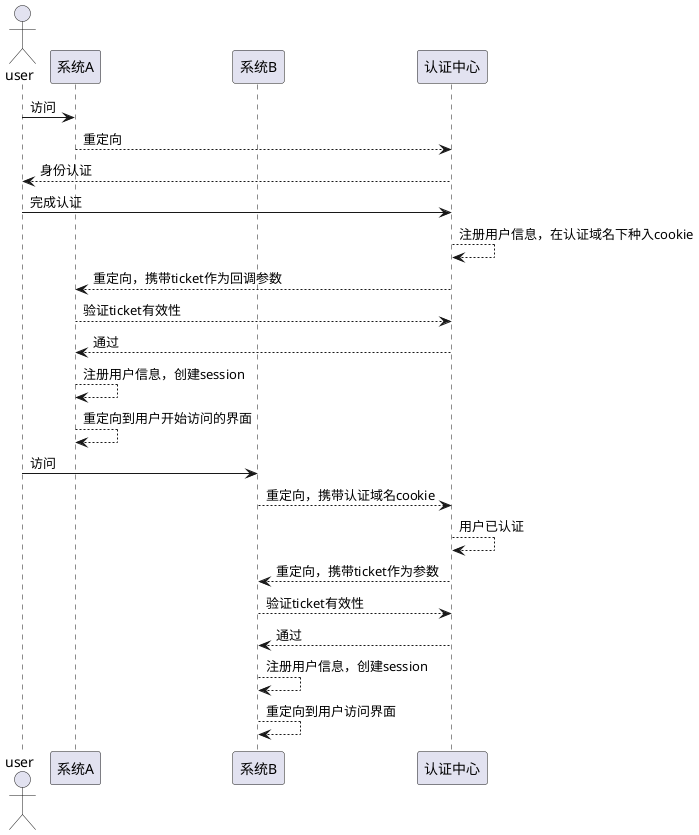 @startuml CAS
actor user
participant sysa as "系统A"
participant sysb as "系统B"
participant register as "认证中心"

user -> sysa : 访问
sysa --> register : 重定向
register -->  user : 身份认证
user -> register : 完成认证
register --> register : 注册用户信息，在认证域名下种入cookie
register --> sysa : 重定向，携带ticket作为回调参数
sysa --> register : 验证ticket有效性
register --> sysa : 通过
sysa --> sysa : 注册用户信息，创建session
sysa --> sysa : 重定向到用户开始访问的界面

user -> sysb : 访问
sysb --> register : 重定向，携带认证域名cookie
register --> register : 用户已认证
register --> sysb : 重定向，携带ticket作为参数
sysb --> register : 验证ticket有效性
register --> sysb : 通过
sysb --> sysb : 注册用户信息，创建session
sysb --> sysb : 重定向到用户访问界面
@enduml

@startuml OAuth2.0
actor user
participant sysa as "应用"
participant server as "授权服务器"

sysa -> server : 注册应用
user -> sysa : 使用服务
sysa -> server : 重定向，申请权限
server -> user : 授权确认
user -> server : 确认
server -> sysa : 重定向，附上ticket
sysa -> server : 带上ticket以及自己的应用信息，获取资源
server -> server : 验证ticket有效性
server -> sysa : 返回资源
@enduml